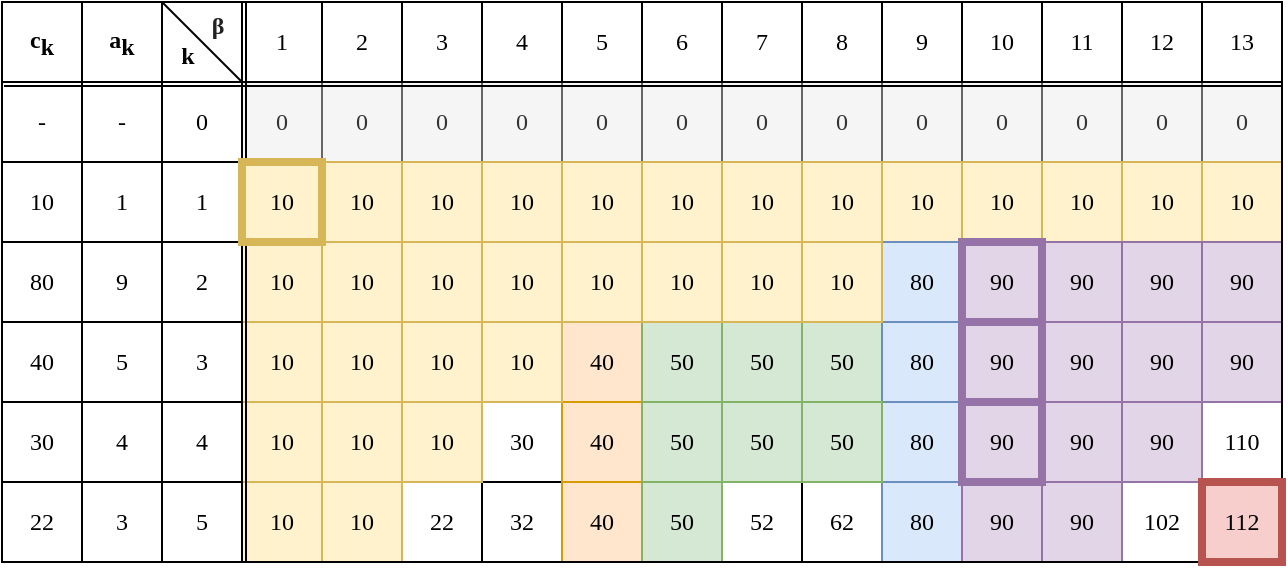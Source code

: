 <mxfile version="12.5.6" type="device"><diagram id="6B8DH0dBZj_XFQvGuNXX" name="Page-1"><mxGraphModel dx="1235" dy="455" grid="1" gridSize="10" guides="1" tooltips="1" connect="1" arrows="1" fold="1" page="0" pageScale="1" pageWidth="850" pageHeight="1100" math="0" shadow="0"><root><mxCell id="0"/><mxCell id="1" parent="0"/><mxCell id="KWK4-WA5E2RarQD6YgCN-2" value="" style="rounded=0;whiteSpace=wrap;html=1;fillColor=none;fontFamily=Computer Modern;fontSize=12;" vertex="1" parent="1"><mxGeometry x="-40" y="120" width="40" height="40" as="geometry"/></mxCell><mxCell id="KWK4-WA5E2RarQD6YgCN-3" value="" style="rounded=0;whiteSpace=wrap;html=1;fillColor=none;fontFamily=Computer Modern;fontSize=12;" vertex="1" parent="1"><mxGeometry y="120" width="40" height="40" as="geometry"/></mxCell><mxCell id="KWK4-WA5E2RarQD6YgCN-4" value="" style="rounded=0;whiteSpace=wrap;html=1;fillColor=none;fontFamily=Computer Modern;fontSize=12;" vertex="1" parent="1"><mxGeometry x="40" y="120" width="40" height="40" as="geometry"/></mxCell><mxCell id="KWK4-WA5E2RarQD6YgCN-5" value="" style="endArrow=none;html=1;entryX=0;entryY=0;entryDx=0;entryDy=0;exitX=1;exitY=1;exitDx=0;exitDy=0;fontFamily=Computer Modern;fontSize=12;" edge="1" parent="1" source="KWK4-WA5E2RarQD6YgCN-4" target="KWK4-WA5E2RarQD6YgCN-4"><mxGeometry width="50" height="50" relative="1" as="geometry"><mxPoint x="30" y="260" as="sourcePoint"/><mxPoint x="80" y="210" as="targetPoint"/></mxGeometry></mxCell><mxCell id="KWK4-WA5E2RarQD6YgCN-24" value="0" style="rounded=0;whiteSpace=wrap;html=1;fillColor=#f5f5f5;fontFamily=Computer Modern;fontSize=12;strokeColor=#666666;fontColor=#333333;" vertex="1" parent="1"><mxGeometry x="80" y="160" width="40" height="40" as="geometry"/></mxCell><mxCell id="KWK4-WA5E2RarQD6YgCN-25" value="0" style="rounded=0;whiteSpace=wrap;html=1;fillColor=#f5f5f5;fontFamily=Computer Modern;fontSize=12;strokeColor=#666666;fontColor=#333333;" vertex="1" parent="1"><mxGeometry x="120" y="160" width="40" height="40" as="geometry"/></mxCell><mxCell id="KWK4-WA5E2RarQD6YgCN-26" value="0" style="rounded=0;whiteSpace=wrap;html=1;fillColor=#f5f5f5;fontFamily=Computer Modern;fontSize=12;strokeColor=#666666;fontColor=#333333;" vertex="1" parent="1"><mxGeometry x="160" y="160" width="40" height="40" as="geometry"/></mxCell><mxCell id="KWK4-WA5E2RarQD6YgCN-28" value="&lt;span style=&quot;white-space: normal&quot;&gt;10&lt;/span&gt;" style="rounded=0;whiteSpace=wrap;html=1;fillColor=#fff2cc;fontFamily=Computer Modern;fontSize=12;strokeColor=#d6b656;" vertex="1" parent="1"><mxGeometry x="120" y="200" width="40" height="40" as="geometry"/></mxCell><mxCell id="KWK4-WA5E2RarQD6YgCN-29" value="&lt;span style=&quot;white-space: normal&quot;&gt;10&lt;/span&gt;" style="rounded=0;whiteSpace=wrap;html=1;fillColor=#fff2cc;fontFamily=Computer Modern;fontSize=12;strokeColor=#d6b656;" vertex="1" parent="1"><mxGeometry x="160" y="200" width="40" height="40" as="geometry"/></mxCell><mxCell id="KWK4-WA5E2RarQD6YgCN-41" value="22" style="rounded=0;whiteSpace=wrap;html=1;fontFamily=Computer Modern;fontSize=12;" vertex="1" parent="1"><mxGeometry x="160" y="360" width="40" height="40" as="geometry"/></mxCell><mxCell id="KWK4-WA5E2RarQD6YgCN-42" value="0" style="rounded=0;whiteSpace=wrap;html=1;fillColor=#f5f5f5;fontFamily=Computer Modern;fontSize=12;strokeColor=#666666;fontColor=#333333;" vertex="1" parent="1"><mxGeometry x="200" y="160" width="40" height="40" as="geometry"/></mxCell><mxCell id="KWK4-WA5E2RarQD6YgCN-43" value="0" style="rounded=0;whiteSpace=wrap;html=1;fillColor=#f5f5f5;fontFamily=Computer Modern;fontSize=12;strokeColor=#666666;fontColor=#333333;" vertex="1" parent="1"><mxGeometry x="240" y="160" width="40" height="40" as="geometry"/></mxCell><mxCell id="KWK4-WA5E2RarQD6YgCN-44" value="0" style="rounded=0;whiteSpace=wrap;html=1;fillColor=#f5f5f5;fontFamily=Computer Modern;fontSize=12;strokeColor=#666666;fontColor=#333333;" vertex="1" parent="1"><mxGeometry x="280" y="160" width="40" height="40" as="geometry"/></mxCell><mxCell id="KWK4-WA5E2RarQD6YgCN-45" value="&lt;span style=&quot;white-space: normal&quot;&gt;10&lt;/span&gt;" style="rounded=0;whiteSpace=wrap;html=1;fillColor=#fff2cc;fontFamily=Computer Modern;fontSize=12;strokeColor=#d6b656;" vertex="1" parent="1"><mxGeometry x="200" y="200" width="40" height="40" as="geometry"/></mxCell><mxCell id="KWK4-WA5E2RarQD6YgCN-46" value="&lt;span style=&quot;white-space: normal&quot;&gt;10&lt;/span&gt;" style="rounded=0;whiteSpace=wrap;html=1;fillColor=#fff2cc;fontFamily=Computer Modern;fontSize=12;strokeColor=#d6b656;" vertex="1" parent="1"><mxGeometry x="240" y="200" width="40" height="40" as="geometry"/></mxCell><mxCell id="KWK4-WA5E2RarQD6YgCN-47" value="&lt;span style=&quot;white-space: normal&quot;&gt;10&lt;/span&gt;" style="rounded=0;whiteSpace=wrap;html=1;fillColor=#fff2cc;fontFamily=Computer Modern;fontSize=12;strokeColor=#d6b656;" vertex="1" parent="1"><mxGeometry x="280" y="200" width="40" height="40" as="geometry"/></mxCell><mxCell id="KWK4-WA5E2RarQD6YgCN-52" value="40" style="rounded=0;whiteSpace=wrap;html=1;fillColor=#ffe6cc;fontFamily=Computer Modern;fontSize=12;strokeColor=#d79b00;" vertex="1" parent="1"><mxGeometry x="240" y="280" width="40" height="40" as="geometry"/></mxCell><mxCell id="KWK4-WA5E2RarQD6YgCN-53" value="50" style="rounded=0;whiteSpace=wrap;html=1;fillColor=#d5e8d4;fontFamily=Computer Modern;fontSize=12;strokeColor=#82b366;" vertex="1" parent="1"><mxGeometry x="280" y="280" width="40" height="40" as="geometry"/></mxCell><mxCell id="KWK4-WA5E2RarQD6YgCN-54" value="30" style="rounded=0;whiteSpace=wrap;html=1;fontFamily=Computer Modern;fontSize=12;" vertex="1" parent="1"><mxGeometry x="200" y="320" width="40" height="40" as="geometry"/></mxCell><mxCell id="KWK4-WA5E2RarQD6YgCN-55" value="40" style="rounded=0;whiteSpace=wrap;html=1;fillColor=#ffe6cc;fontFamily=Computer Modern;fontSize=12;strokeColor=#d79b00;" vertex="1" parent="1"><mxGeometry x="240" y="320" width="40" height="40" as="geometry"/></mxCell><mxCell id="KWK4-WA5E2RarQD6YgCN-56" value="50" style="rounded=0;whiteSpace=wrap;html=1;fillColor=#d5e8d4;fontFamily=Computer Modern;fontSize=12;strokeColor=#82b366;" vertex="1" parent="1"><mxGeometry x="280" y="320" width="40" height="40" as="geometry"/></mxCell><mxCell id="KWK4-WA5E2RarQD6YgCN-57" value="32" style="rounded=0;whiteSpace=wrap;html=1;fontFamily=Computer Modern;fontSize=12;" vertex="1" parent="1"><mxGeometry x="200" y="360" width="40" height="40" as="geometry"/></mxCell><mxCell id="KWK4-WA5E2RarQD6YgCN-58" value="40" style="rounded=0;whiteSpace=wrap;html=1;fillColor=#ffe6cc;fontFamily=Computer Modern;fontSize=12;strokeColor=#d79b00;" vertex="1" parent="1"><mxGeometry x="240" y="360" width="40" height="40" as="geometry"/></mxCell><mxCell id="KWK4-WA5E2RarQD6YgCN-60" value="0" style="rounded=0;whiteSpace=wrap;html=1;fillColor=#f5f5f5;fontFamily=Computer Modern;fontSize=12;strokeColor=#666666;fontColor=#333333;" vertex="1" parent="1"><mxGeometry x="320" y="160" width="40" height="40" as="geometry"/></mxCell><mxCell id="KWK4-WA5E2RarQD6YgCN-61" value="0" style="rounded=0;whiteSpace=wrap;html=1;fillColor=#f5f5f5;fontFamily=Computer Modern;fontSize=12;strokeColor=#666666;fontColor=#333333;" vertex="1" parent="1"><mxGeometry x="360" y="160" width="40" height="40" as="geometry"/></mxCell><mxCell id="KWK4-WA5E2RarQD6YgCN-62" value="0" style="rounded=0;whiteSpace=wrap;html=1;fillColor=#f5f5f5;fontFamily=Computer Modern;fontSize=12;strokeColor=#666666;fontColor=#333333;" vertex="1" parent="1"><mxGeometry x="400" y="160" width="40" height="40" as="geometry"/></mxCell><mxCell id="KWK4-WA5E2RarQD6YgCN-63" value="&lt;span style=&quot;white-space: normal&quot;&gt;10&lt;/span&gt;" style="rounded=0;whiteSpace=wrap;html=1;fillColor=#fff2cc;fontFamily=Computer Modern;fontSize=12;strokeColor=#d6b656;" vertex="1" parent="1"><mxGeometry x="320" y="200" width="40" height="40" as="geometry"/></mxCell><mxCell id="KWK4-WA5E2RarQD6YgCN-64" value="&lt;span style=&quot;white-space: normal&quot;&gt;10&lt;/span&gt;" style="rounded=0;whiteSpace=wrap;html=1;fillColor=#fff2cc;fontFamily=Computer Modern;fontSize=12;strokeColor=#d6b656;" vertex="1" parent="1"><mxGeometry x="360" y="200" width="40" height="40" as="geometry"/></mxCell><mxCell id="KWK4-WA5E2RarQD6YgCN-65" value="&lt;span style=&quot;white-space: normal&quot;&gt;10&lt;/span&gt;" style="rounded=0;whiteSpace=wrap;html=1;fillColor=#fff2cc;fontFamily=Computer Modern;fontSize=12;strokeColor=#d6b656;" vertex="1" parent="1"><mxGeometry x="400" y="200" width="40" height="40" as="geometry"/></mxCell><mxCell id="KWK4-WA5E2RarQD6YgCN-68" value="80" style="rounded=0;whiteSpace=wrap;html=1;fillColor=#dae8fc;fontFamily=Computer Modern;fontSize=12;strokeColor=#6c8ebf;" vertex="1" parent="1"><mxGeometry x="400" y="240" width="40" height="40" as="geometry"/></mxCell><mxCell id="KWK4-WA5E2RarQD6YgCN-69" value="50" style="rounded=0;whiteSpace=wrap;html=1;fillColor=#d5e8d4;fontFamily=Computer Modern;fontSize=12;strokeColor=#82b366;" vertex="1" parent="1"><mxGeometry x="320" y="280" width="40" height="40" as="geometry"/></mxCell><mxCell id="KWK4-WA5E2RarQD6YgCN-70" value="50" style="rounded=0;whiteSpace=wrap;html=1;fillColor=#d5e8d4;fontFamily=Computer Modern;fontSize=12;strokeColor=#82b366;" vertex="1" parent="1"><mxGeometry x="360" y="280" width="40" height="40" as="geometry"/></mxCell><mxCell id="KWK4-WA5E2RarQD6YgCN-71" value="80" style="rounded=0;whiteSpace=wrap;html=1;fillColor=#dae8fc;fontFamily=Computer Modern;fontSize=12;strokeColor=#6c8ebf;" vertex="1" parent="1"><mxGeometry x="400" y="280" width="40" height="40" as="geometry"/></mxCell><mxCell id="KWK4-WA5E2RarQD6YgCN-74" value="80" style="rounded=0;whiteSpace=wrap;html=1;fillColor=#dae8fc;fontFamily=Computer Modern;fontSize=12;strokeColor=#6c8ebf;" vertex="1" parent="1"><mxGeometry x="400" y="320" width="40" height="40" as="geometry"/></mxCell><mxCell id="KWK4-WA5E2RarQD6YgCN-75" value="52" style="rounded=0;whiteSpace=wrap;html=1;fontFamily=Computer Modern;fontSize=12;" vertex="1" parent="1"><mxGeometry x="320" y="360" width="40" height="40" as="geometry"/></mxCell><mxCell id="KWK4-WA5E2RarQD6YgCN-76" value="62" style="rounded=0;whiteSpace=wrap;html=1;fontFamily=Computer Modern;fontSize=12;" vertex="1" parent="1"><mxGeometry x="360" y="360" width="40" height="40" as="geometry"/></mxCell><mxCell id="KWK4-WA5E2RarQD6YgCN-77" value="80" style="rounded=0;whiteSpace=wrap;html=1;fillColor=#dae8fc;fontFamily=Computer Modern;fontSize=12;strokeColor=#6c8ebf;" vertex="1" parent="1"><mxGeometry x="400" y="360" width="40" height="40" as="geometry"/></mxCell><mxCell id="KWK4-WA5E2RarQD6YgCN-78" value="c&lt;sub style=&quot;font-size: 12px;&quot;&gt;k&lt;/sub&gt;" style="text;html=1;strokeColor=none;fillColor=none;align=center;verticalAlign=middle;whiteSpace=wrap;rounded=0;fontStyle=1;fontFamily=Computer Modern;fontSize=12;" vertex="1" parent="1"><mxGeometry x="-40" y="130" width="40" height="20" as="geometry"/></mxCell><mxCell id="KWK4-WA5E2RarQD6YgCN-79" value="a&lt;sub style=&quot;font-size: 12px;&quot;&gt;k&lt;/sub&gt;" style="text;html=1;strokeColor=none;fillColor=none;align=center;verticalAlign=middle;whiteSpace=wrap;rounded=0;fontStyle=1;fontFamily=Computer Modern;fontSize=12;" vertex="1" parent="1"><mxGeometry y="130" width="40" height="20" as="geometry"/></mxCell><mxCell id="KWK4-WA5E2RarQD6YgCN-80" value="k" style="text;html=1;strokeColor=none;fillColor=none;align=center;verticalAlign=middle;whiteSpace=wrap;rounded=0;fontStyle=1;fontFamily=Computer Modern;fontSize=12;" vertex="1" parent="1"><mxGeometry x="43" y="137" width="20" height="20" as="geometry"/></mxCell><mxCell id="KWK4-WA5E2RarQD6YgCN-81" value="&lt;span style=&quot;color: rgb(34, 34, 34); text-align: left; font-size: 12px;&quot;&gt;&lt;font style=&quot;font-size: 12px;&quot;&gt;β&lt;/font&gt;&lt;/span&gt;" style="text;html=1;strokeColor=none;fillColor=none;align=center;verticalAlign=middle;whiteSpace=wrap;rounded=0;fontStyle=1;fontFamily=Computer Modern;fontSize=12;" vertex="1" parent="1"><mxGeometry x="58" y="122" width="20" height="20" as="geometry"/></mxCell><mxCell id="KWK4-WA5E2RarQD6YgCN-99" value="0" style="rounded=0;whiteSpace=wrap;html=1;fillColor=#f5f5f5;fontFamily=Computer Modern;fontSize=12;strokeColor=#666666;fontColor=#333333;" vertex="1" parent="1"><mxGeometry x="440" y="160" width="40" height="40" as="geometry"/></mxCell><mxCell id="KWK4-WA5E2RarQD6YgCN-100" value="&lt;span style=&quot;white-space: normal&quot;&gt;10&lt;/span&gt;" style="rounded=0;whiteSpace=wrap;html=1;fillColor=#fff2cc;fontFamily=Computer Modern;fontSize=12;strokeColor=#d6b656;" vertex="1" parent="1"><mxGeometry x="440" y="200" width="40" height="40" as="geometry"/></mxCell><mxCell id="KWK4-WA5E2RarQD6YgCN-104" value="90" style="rounded=0;whiteSpace=wrap;html=1;fillColor=#e1d5e7;fontFamily=Computer Modern;fontSize=12;strokeColor=#9673a6;" vertex="1" parent="1"><mxGeometry x="440" y="360" width="40" height="40" as="geometry"/></mxCell><mxCell id="KWK4-WA5E2RarQD6YgCN-105" value="0" style="rounded=0;whiteSpace=wrap;html=1;fillColor=#f5f5f5;fontFamily=Computer Modern;fontSize=12;strokeColor=#666666;fontColor=#333333;" vertex="1" parent="1"><mxGeometry x="480" y="160" width="40" height="40" as="geometry"/></mxCell><mxCell id="KWK4-WA5E2RarQD6YgCN-106" value="0" style="rounded=0;whiteSpace=wrap;html=1;fillColor=none;fontFamily=Computer Modern;fontSize=12;" vertex="1" parent="1"><mxGeometry x="520" y="160" width="40" height="40" as="geometry"/></mxCell><mxCell id="KWK4-WA5E2RarQD6YgCN-107" value="0" style="rounded=0;whiteSpace=wrap;html=1;fillColor=#f5f5f5;fontFamily=Computer Modern;fontSize=12;strokeColor=#666666;fontColor=#333333;" vertex="1" parent="1"><mxGeometry x="560" y="160" width="40" height="40" as="geometry"/></mxCell><mxCell id="KWK4-WA5E2RarQD6YgCN-108" value="&lt;span style=&quot;white-space: normal&quot;&gt;10&lt;/span&gt;" style="rounded=0;whiteSpace=wrap;html=1;fillColor=#fff2cc;fontFamily=Computer Modern;fontSize=12;strokeColor=#d6b656;" vertex="1" parent="1"><mxGeometry x="480" y="200" width="40" height="40" as="geometry"/></mxCell><mxCell id="KWK4-WA5E2RarQD6YgCN-110" value="&lt;span style=&quot;white-space: normal&quot;&gt;10&lt;/span&gt;" style="rounded=0;whiteSpace=wrap;html=1;fillColor=#fff2cc;fontFamily=Computer Modern;fontSize=12;strokeColor=#d6b656;" vertex="1" parent="1"><mxGeometry x="560" y="200" width="40" height="40" as="geometry"/></mxCell><mxCell id="KWK4-WA5E2RarQD6YgCN-111" value="90" style="rounded=0;whiteSpace=wrap;html=1;fillColor=#e1d5e7;fontFamily=Computer Modern;fontSize=12;strokeColor=#9673a6;" vertex="1" parent="1"><mxGeometry x="480" y="240" width="40" height="40" as="geometry"/></mxCell><mxCell id="KWK4-WA5E2RarQD6YgCN-113" value="90" style="rounded=0;whiteSpace=wrap;html=1;fillColor=#e1d5e7;fontFamily=Computer Modern;fontSize=12;strokeColor=#9673a6;" vertex="1" parent="1"><mxGeometry x="560" y="240" width="40" height="40" as="geometry"/></mxCell><mxCell id="KWK4-WA5E2RarQD6YgCN-114" value="90" style="rounded=0;whiteSpace=wrap;html=1;fillColor=#e1d5e7;fontFamily=Computer Modern;fontSize=12;strokeColor=#9673a6;" vertex="1" parent="1"><mxGeometry x="480" y="280" width="40" height="40" as="geometry"/></mxCell><mxCell id="KWK4-WA5E2RarQD6YgCN-115" value="90" style="rounded=0;whiteSpace=wrap;html=1;fillColor=#e1d5e7;fontFamily=Computer Modern;fontSize=12;strokeColor=#9673a6;" vertex="1" parent="1"><mxGeometry x="520" y="280" width="40" height="40" as="geometry"/></mxCell><mxCell id="KWK4-WA5E2RarQD6YgCN-117" value="90" style="rounded=0;whiteSpace=wrap;html=1;fillColor=#e1d5e7;fontFamily=Computer Modern;fontSize=12;strokeColor=#9673a6;" vertex="1" parent="1"><mxGeometry x="480" y="320" width="40" height="40" as="geometry"/></mxCell><mxCell id="KWK4-WA5E2RarQD6YgCN-119" value="110" style="rounded=0;whiteSpace=wrap;html=1;fillColor=none;fontFamily=Computer Modern;fontSize=12;" vertex="1" parent="1"><mxGeometry x="560" y="320" width="40" height="40" as="geometry"/></mxCell><mxCell id="KWK4-WA5E2RarQD6YgCN-121" value="102" style="rounded=0;whiteSpace=wrap;html=1;fontFamily=Computer Modern;fontSize=12;" vertex="1" parent="1"><mxGeometry x="520" y="360" width="40" height="40" as="geometry"/></mxCell><mxCell id="KWK4-WA5E2RarQD6YgCN-127" value="10" style="rounded=0;whiteSpace=wrap;html=1;fillColor=#fff2cc;fontFamily=Computer Modern;fontSize=12;strokeColor=#d6b656;" vertex="1" parent="1"><mxGeometry x="80" y="240" width="40" height="40" as="geometry"/></mxCell><mxCell id="KWK4-WA5E2RarQD6YgCN-128" value="&lt;span style=&quot;white-space: normal&quot;&gt;10&lt;/span&gt;" style="rounded=0;whiteSpace=wrap;html=1;fillColor=#fff2cc;fontFamily=Computer Modern;fontSize=12;strokeColor=#d6b656;" vertex="1" parent="1"><mxGeometry x="120" y="240" width="40" height="40" as="geometry"/></mxCell><mxCell id="KWK4-WA5E2RarQD6YgCN-129" value="&lt;span style=&quot;white-space: normal&quot;&gt;10&lt;/span&gt;" style="rounded=0;whiteSpace=wrap;html=1;fillColor=#fff2cc;fontFamily=Computer Modern;fontSize=12;strokeColor=#d6b656;" vertex="1" parent="1"><mxGeometry x="160" y="240" width="40" height="40" as="geometry"/></mxCell><mxCell id="KWK4-WA5E2RarQD6YgCN-130" value="&lt;span style=&quot;white-space: normal&quot;&gt;10&lt;/span&gt;" style="rounded=0;whiteSpace=wrap;html=1;fillColor=#fff2cc;fontFamily=Computer Modern;fontSize=12;strokeColor=#d6b656;" vertex="1" parent="1"><mxGeometry x="200" y="240" width="40" height="40" as="geometry"/></mxCell><mxCell id="KWK4-WA5E2RarQD6YgCN-131" value="&lt;span style=&quot;white-space: normal&quot;&gt;10&lt;/span&gt;" style="rounded=0;whiteSpace=wrap;html=1;fillColor=#fff2cc;fontFamily=Computer Modern;fontSize=12;strokeColor=#d6b656;" vertex="1" parent="1"><mxGeometry x="240" y="240" width="40" height="40" as="geometry"/></mxCell><mxCell id="KWK4-WA5E2RarQD6YgCN-132" value="&lt;span style=&quot;white-space: normal&quot;&gt;10&lt;/span&gt;" style="rounded=0;whiteSpace=wrap;html=1;fillColor=#fff2cc;fontFamily=Computer Modern;fontSize=12;strokeColor=#d6b656;" vertex="1" parent="1"><mxGeometry x="280" y="240" width="40" height="40" as="geometry"/></mxCell><mxCell id="KWK4-WA5E2RarQD6YgCN-133" value="&lt;span style=&quot;white-space: normal&quot;&gt;10&lt;/span&gt;" style="rounded=0;whiteSpace=wrap;html=1;fillColor=#fff2cc;fontFamily=Computer Modern;fontSize=12;strokeColor=#d6b656;" vertex="1" parent="1"><mxGeometry x="320" y="240" width="40" height="40" as="geometry"/></mxCell><mxCell id="KWK4-WA5E2RarQD6YgCN-134" value="&lt;span style=&quot;white-space: normal&quot;&gt;10&lt;/span&gt;" style="rounded=0;whiteSpace=wrap;html=1;fillColor=#fff2cc;fontFamily=Computer Modern;fontSize=12;strokeColor=#d6b656;" vertex="1" parent="1"><mxGeometry x="360" y="240" width="40" height="40" as="geometry"/></mxCell><mxCell id="KWK4-WA5E2RarQD6YgCN-135" value="10" style="rounded=0;whiteSpace=wrap;html=1;fillColor=#fff2cc;fontFamily=Computer Modern;fontSize=12;strokeColor=#d6b656;" vertex="1" parent="1"><mxGeometry x="80" y="280" width="40" height="40" as="geometry"/></mxCell><mxCell id="KWK4-WA5E2RarQD6YgCN-136" value="&lt;span style=&quot;white-space: normal&quot;&gt;10&lt;/span&gt;" style="rounded=0;whiteSpace=wrap;html=1;fillColor=#fff2cc;fontFamily=Computer Modern;fontSize=12;strokeColor=#d6b656;" vertex="1" parent="1"><mxGeometry x="120" y="280" width="40" height="40" as="geometry"/></mxCell><mxCell id="KWK4-WA5E2RarQD6YgCN-137" value="&lt;span style=&quot;white-space: normal&quot;&gt;10&lt;/span&gt;" style="rounded=0;whiteSpace=wrap;html=1;fillColor=#fff2cc;fontFamily=Computer Modern;fontSize=12;strokeColor=#d6b656;" vertex="1" parent="1"><mxGeometry x="160" y="280" width="40" height="40" as="geometry"/></mxCell><mxCell id="KWK4-WA5E2RarQD6YgCN-138" value="&lt;span style=&quot;white-space: normal&quot;&gt;10&lt;/span&gt;" style="rounded=0;whiteSpace=wrap;html=1;fillColor=#fff2cc;fontFamily=Computer Modern;fontSize=12;strokeColor=#d6b656;" vertex="1" parent="1"><mxGeometry x="200" y="280" width="40" height="40" as="geometry"/></mxCell><mxCell id="KWK4-WA5E2RarQD6YgCN-139" value="10" style="rounded=0;whiteSpace=wrap;html=1;fillColor=#fff2cc;fontFamily=Computer Modern;fontSize=12;strokeColor=#d6b656;" vertex="1" parent="1"><mxGeometry x="80" y="320" width="40" height="40" as="geometry"/></mxCell><mxCell id="KWK4-WA5E2RarQD6YgCN-140" value="&lt;span style=&quot;white-space: normal&quot;&gt;10&lt;/span&gt;" style="rounded=0;whiteSpace=wrap;html=1;fillColor=#fff2cc;fontFamily=Computer Modern;fontSize=12;strokeColor=#d6b656;" vertex="1" parent="1"><mxGeometry x="120" y="320" width="40" height="40" as="geometry"/></mxCell><mxCell id="KWK4-WA5E2RarQD6YgCN-141" value="&lt;span style=&quot;white-space: normal&quot;&gt;10&lt;/span&gt;" style="rounded=0;whiteSpace=wrap;html=1;fillColor=#fff2cc;fontFamily=Computer Modern;fontSize=12;strokeColor=#d6b656;" vertex="1" parent="1"><mxGeometry x="160" y="320" width="40" height="40" as="geometry"/></mxCell><mxCell id="KWK4-WA5E2RarQD6YgCN-142" value="10" style="rounded=0;whiteSpace=wrap;html=1;fillColor=#fff2cc;fontFamily=Computer Modern;fontSize=12;strokeColor=#d6b656;" vertex="1" parent="1"><mxGeometry x="80" y="360" width="40" height="40" as="geometry"/></mxCell><mxCell id="KWK4-WA5E2RarQD6YgCN-143" value="&lt;span style=&quot;white-space: normal&quot;&gt;10&lt;/span&gt;" style="rounded=0;whiteSpace=wrap;html=1;fillColor=#fff2cc;fontFamily=Computer Modern;fontSize=12;strokeColor=#d6b656;" vertex="1" parent="1"><mxGeometry x="120" y="360" width="40" height="40" as="geometry"/></mxCell><mxCell id="KWK4-WA5E2RarQD6YgCN-144" value="0" style="rounded=0;whiteSpace=wrap;html=1;fillColor=#f5f5f5;fontFamily=Computer Modern;fontSize=12;strokeColor=#666666;fontColor=#333333;" vertex="1" parent="1"><mxGeometry x="520" y="160" width="40" height="40" as="geometry"/></mxCell><mxCell id="KWK4-WA5E2RarQD6YgCN-91" value="" style="endArrow=none;html=1;fontFamily=Computer Modern;fontSize=12;" edge="1" parent="1"><mxGeometry width="50" height="50" relative="1" as="geometry"><mxPoint x="82" y="400" as="sourcePoint"/><mxPoint x="82" y="120" as="targetPoint"/></mxGeometry></mxCell><mxCell id="KWK4-WA5E2RarQD6YgCN-92" value="" style="endArrow=none;html=1;entryX=0;entryY=0;entryDx=0;entryDy=0;exitX=1;exitY=0;exitDx=0;exitDy=0;fontFamily=Computer Modern;fontSize=12;" edge="1" parent="1"><mxGeometry width="50" height="50" relative="1" as="geometry"><mxPoint x="600" y="162" as="sourcePoint"/><mxPoint x="-39" y="162" as="targetPoint"/></mxGeometry></mxCell><mxCell id="KWK4-WA5E2RarQD6YgCN-6" value="-" style="rounded=0;whiteSpace=wrap;html=1;fillColor=none;fontFamily=Computer Modern;fontSize=12;" vertex="1" parent="1"><mxGeometry x="-40" y="160" width="40" height="40" as="geometry"/></mxCell><mxCell id="KWK4-WA5E2RarQD6YgCN-7" value="-" style="rounded=0;whiteSpace=wrap;html=1;fillColor=none;fontFamily=Computer Modern;fontSize=12;" vertex="1" parent="1"><mxGeometry y="160" width="40" height="40" as="geometry"/></mxCell><mxCell id="KWK4-WA5E2RarQD6YgCN-8" value="0" style="rounded=0;whiteSpace=wrap;html=1;fillColor=none;fontFamily=Computer Modern;fontSize=12;" vertex="1" parent="1"><mxGeometry x="40" y="160" width="40" height="40" as="geometry"/></mxCell><mxCell id="KWK4-WA5E2RarQD6YgCN-9" value="10" style="rounded=0;whiteSpace=wrap;html=1;fillColor=none;fontFamily=Computer Modern;fontSize=12;" vertex="1" parent="1"><mxGeometry x="-40" y="200" width="40" height="40" as="geometry"/></mxCell><mxCell id="KWK4-WA5E2RarQD6YgCN-10" value="1" style="rounded=0;whiteSpace=wrap;html=1;fillColor=none;fontFamily=Computer Modern;fontSize=12;" vertex="1" parent="1"><mxGeometry y="200" width="40" height="40" as="geometry"/></mxCell><mxCell id="KWK4-WA5E2RarQD6YgCN-11" value="1" style="rounded=0;whiteSpace=wrap;html=1;fillColor=none;fontFamily=Computer Modern;fontSize=12;" vertex="1" parent="1"><mxGeometry x="40" y="200" width="40" height="40" as="geometry"/></mxCell><mxCell id="KWK4-WA5E2RarQD6YgCN-12" value="80" style="rounded=0;whiteSpace=wrap;html=1;fillColor=none;fontFamily=Computer Modern;fontSize=12;" vertex="1" parent="1"><mxGeometry x="-40" y="240" width="40" height="40" as="geometry"/></mxCell><mxCell id="KWK4-WA5E2RarQD6YgCN-13" value="9" style="rounded=0;whiteSpace=wrap;html=1;fillColor=none;fontFamily=Computer Modern;fontSize=12;" vertex="1" parent="1"><mxGeometry y="240" width="40" height="40" as="geometry"/></mxCell><mxCell id="KWK4-WA5E2RarQD6YgCN-14" value="2" style="rounded=0;whiteSpace=wrap;html=1;fillColor=none;fontFamily=Computer Modern;fontSize=12;" vertex="1" parent="1"><mxGeometry x="40" y="240" width="40" height="40" as="geometry"/></mxCell><mxCell id="KWK4-WA5E2RarQD6YgCN-15" value="40" style="rounded=0;whiteSpace=wrap;html=1;fillColor=none;fontFamily=Computer Modern;fontSize=12;" vertex="1" parent="1"><mxGeometry x="-40" y="280" width="40" height="40" as="geometry"/></mxCell><mxCell id="KWK4-WA5E2RarQD6YgCN-16" value="5" style="rounded=0;whiteSpace=wrap;html=1;fillColor=none;fontFamily=Computer Modern;fontSize=12;" vertex="1" parent="1"><mxGeometry y="280" width="40" height="40" as="geometry"/></mxCell><mxCell id="KWK4-WA5E2RarQD6YgCN-17" value="3" style="rounded=0;whiteSpace=wrap;html=1;fillColor=none;fontFamily=Computer Modern;fontSize=12;" vertex="1" parent="1"><mxGeometry x="40" y="280" width="40" height="40" as="geometry"/></mxCell><mxCell id="KWK4-WA5E2RarQD6YgCN-18" value="30" style="rounded=0;whiteSpace=wrap;html=1;fillColor=none;fontFamily=Computer Modern;fontSize=12;" vertex="1" parent="1"><mxGeometry x="-40" y="320" width="40" height="40" as="geometry"/></mxCell><mxCell id="KWK4-WA5E2RarQD6YgCN-19" value="4" style="rounded=0;whiteSpace=wrap;html=1;fillColor=none;fontFamily=Computer Modern;fontSize=12;" vertex="1" parent="1"><mxGeometry y="320" width="40" height="40" as="geometry"/></mxCell><mxCell id="KWK4-WA5E2RarQD6YgCN-20" value="4" style="rounded=0;whiteSpace=wrap;html=1;fillColor=none;fontFamily=Computer Modern;fontSize=12;" vertex="1" parent="1"><mxGeometry x="40" y="320" width="40" height="40" as="geometry"/></mxCell><mxCell id="KWK4-WA5E2RarQD6YgCN-21" value="22" style="rounded=0;whiteSpace=wrap;html=1;fillColor=none;fontFamily=Computer Modern;fontSize=12;" vertex="1" parent="1"><mxGeometry x="-40" y="360" width="40" height="40" as="geometry"/></mxCell><mxCell id="KWK4-WA5E2RarQD6YgCN-22" value="3" style="rounded=0;whiteSpace=wrap;html=1;fillColor=none;fontFamily=Computer Modern;fontSize=12;" vertex="1" parent="1"><mxGeometry y="360" width="40" height="40" as="geometry"/></mxCell><mxCell id="KWK4-WA5E2RarQD6YgCN-23" value="5" style="rounded=0;whiteSpace=wrap;html=1;fillColor=none;fontFamily=Computer Modern;fontSize=12;" vertex="1" parent="1"><mxGeometry x="40" y="360" width="40" height="40" as="geometry"/></mxCell><mxCell id="KWK4-WA5E2RarQD6YgCN-82" value="1" style="rounded=0;whiteSpace=wrap;html=1;fillColor=none;fontFamily=Computer Modern;fontSize=12;" vertex="1" parent="1"><mxGeometry x="80" y="120" width="40" height="40" as="geometry"/></mxCell><mxCell id="KWK4-WA5E2RarQD6YgCN-83" value="2" style="rounded=0;whiteSpace=wrap;html=1;fillColor=none;fontFamily=Computer Modern;fontSize=12;" vertex="1" parent="1"><mxGeometry x="120" y="120" width="40" height="40" as="geometry"/></mxCell><mxCell id="KWK4-WA5E2RarQD6YgCN-84" value="3" style="rounded=0;whiteSpace=wrap;html=1;fillColor=none;fontFamily=Computer Modern;fontSize=12;" vertex="1" parent="1"><mxGeometry x="160" y="120" width="40" height="40" as="geometry"/></mxCell><mxCell id="KWK4-WA5E2RarQD6YgCN-85" value="4" style="rounded=0;whiteSpace=wrap;html=1;fillColor=none;fontFamily=Computer Modern;fontSize=12;" vertex="1" parent="1"><mxGeometry x="200" y="120" width="40" height="40" as="geometry"/></mxCell><mxCell id="KWK4-WA5E2RarQD6YgCN-86" value="5" style="rounded=0;whiteSpace=wrap;html=1;fillColor=none;fontFamily=Computer Modern;fontSize=12;" vertex="1" parent="1"><mxGeometry x="240" y="120" width="40" height="40" as="geometry"/></mxCell><mxCell id="KWK4-WA5E2RarQD6YgCN-87" value="6" style="rounded=0;whiteSpace=wrap;html=1;fillColor=none;fontFamily=Computer Modern;fontSize=12;" vertex="1" parent="1"><mxGeometry x="280" y="120" width="40" height="40" as="geometry"/></mxCell><mxCell id="KWK4-WA5E2RarQD6YgCN-88" value="7" style="rounded=0;whiteSpace=wrap;html=1;fillColor=none;fontFamily=Computer Modern;fontSize=12;" vertex="1" parent="1"><mxGeometry x="320" y="120" width="40" height="40" as="geometry"/></mxCell><mxCell id="KWK4-WA5E2RarQD6YgCN-89" value="8" style="rounded=0;whiteSpace=wrap;html=1;fillColor=none;fontFamily=Computer Modern;fontSize=12;" vertex="1" parent="1"><mxGeometry x="360" y="120" width="40" height="40" as="geometry"/></mxCell><mxCell id="KWK4-WA5E2RarQD6YgCN-90" value="9" style="rounded=0;whiteSpace=wrap;html=1;fillColor=none;fontFamily=Computer Modern;fontSize=12;" vertex="1" parent="1"><mxGeometry x="400" y="120" width="40" height="40" as="geometry"/></mxCell><mxCell id="KWK4-WA5E2RarQD6YgCN-123" value="10" style="rounded=0;whiteSpace=wrap;html=1;fillColor=none;fontFamily=Computer Modern;fontSize=12;" vertex="1" parent="1"><mxGeometry x="440" y="120" width="40" height="40" as="geometry"/></mxCell><mxCell id="KWK4-WA5E2RarQD6YgCN-124" value="11" style="rounded=0;whiteSpace=wrap;html=1;fillColor=none;fontFamily=Computer Modern;fontSize=12;" vertex="1" parent="1"><mxGeometry x="480" y="120" width="40" height="40" as="geometry"/></mxCell><mxCell id="KWK4-WA5E2RarQD6YgCN-125" value="12" style="rounded=0;whiteSpace=wrap;html=1;fillColor=none;fontFamily=Computer Modern;fontSize=12;" vertex="1" parent="1"><mxGeometry x="520" y="120" width="40" height="40" as="geometry"/></mxCell><mxCell id="KWK4-WA5E2RarQD6YgCN-126" value="13" style="rounded=0;whiteSpace=wrap;html=1;fillColor=none;fontFamily=Computer Modern;fontSize=12;" vertex="1" parent="1"><mxGeometry x="560" y="120" width="40" height="40" as="geometry"/></mxCell><mxCell id="KWK4-WA5E2RarQD6YgCN-109" value="&lt;span style=&quot;white-space: normal&quot;&gt;10&lt;/span&gt;" style="rounded=0;whiteSpace=wrap;html=1;fillColor=#fff2cc;fontFamily=Computer Modern;fontSize=12;strokeColor=#d6b656;" vertex="1" parent="1"><mxGeometry x="520" y="200" width="40" height="40" as="geometry"/></mxCell><mxCell id="KWK4-WA5E2RarQD6YgCN-112" value="90" style="rounded=0;whiteSpace=wrap;html=1;fillColor=#e1d5e7;fontFamily=Computer Modern;fontSize=12;strokeColor=#9673a6;" vertex="1" parent="1"><mxGeometry x="520" y="240" width="40" height="40" as="geometry"/></mxCell><mxCell id="KWK4-WA5E2RarQD6YgCN-59" value="50" style="rounded=0;whiteSpace=wrap;html=1;fillColor=#d5e8d4;fontFamily=Computer Modern;fontSize=12;strokeColor=#82b366;" vertex="1" parent="1"><mxGeometry x="280" y="360" width="40" height="40" as="geometry"/></mxCell><mxCell id="KWK4-WA5E2RarQD6YgCN-72" value="50" style="rounded=0;whiteSpace=wrap;html=1;fillColor=#d5e8d4;fontFamily=Computer Modern;fontSize=12;strokeColor=#82b366;" vertex="1" parent="1"><mxGeometry x="320" y="320" width="40" height="40" as="geometry"/></mxCell><mxCell id="KWK4-WA5E2RarQD6YgCN-73" value="50" style="rounded=0;whiteSpace=wrap;html=1;fillColor=#d5e8d4;fontFamily=Computer Modern;fontSize=12;strokeColor=#82b366;" vertex="1" parent="1"><mxGeometry x="360" y="320" width="40" height="40" as="geometry"/></mxCell><mxCell id="KWK4-WA5E2RarQD6YgCN-120" value="90" style="rounded=0;whiteSpace=wrap;html=1;fillColor=#e1d5e7;fontFamily=Computer Modern;fontSize=12;strokeColor=#9673a6;" vertex="1" parent="1"><mxGeometry x="480" y="360" width="40" height="40" as="geometry"/></mxCell><mxCell id="KWK4-WA5E2RarQD6YgCN-118" value="90" style="rounded=0;whiteSpace=wrap;html=1;fillColor=#e1d5e7;fontFamily=Computer Modern;fontSize=12;strokeColor=#9673a6;" vertex="1" parent="1"><mxGeometry x="520" y="320" width="40" height="40" as="geometry"/></mxCell><mxCell id="KWK4-WA5E2RarQD6YgCN-116" value="90" style="rounded=0;whiteSpace=wrap;html=1;fillColor=#e1d5e7;fontFamily=Computer Modern;fontSize=12;strokeColor=#9673a6;" vertex="1" parent="1"><mxGeometry x="560" y="280" width="40" height="40" as="geometry"/></mxCell><mxCell id="KWK4-WA5E2RarQD6YgCN-27" value="10" style="rounded=0;whiteSpace=wrap;html=1;fillColor=#fff2cc;fontFamily=Computer Modern;fontSize=12;strokeColor=#d6b656;strokeWidth=4;" vertex="1" parent="1"><mxGeometry x="80" y="200" width="40" height="40" as="geometry"/></mxCell><mxCell id="KWK4-WA5E2RarQD6YgCN-101" value="90" style="rounded=0;whiteSpace=wrap;html=1;fillColor=#e1d5e7;fontFamily=Computer Modern;fontSize=12;strokeColor=#9673a6;strokeWidth=4;" vertex="1" parent="1"><mxGeometry x="440" y="240" width="40" height="40" as="geometry"/></mxCell><mxCell id="KWK4-WA5E2RarQD6YgCN-102" value="90" style="rounded=0;whiteSpace=wrap;html=1;fillColor=#e1d5e7;fontFamily=Computer Modern;fontSize=12;strokeColor=#9673a6;strokeWidth=4;" vertex="1" parent="1"><mxGeometry x="440" y="280" width="40" height="40" as="geometry"/></mxCell><mxCell id="KWK4-WA5E2RarQD6YgCN-103" value="90" style="rounded=0;whiteSpace=wrap;html=1;fillColor=#e1d5e7;fontFamily=Computer Modern;fontSize=12;strokeColor=#9673a6;strokeWidth=4;" vertex="1" parent="1"><mxGeometry x="440" y="320" width="40" height="40" as="geometry"/></mxCell><mxCell id="KWK4-WA5E2RarQD6YgCN-145" value="" style="rounded=0;whiteSpace=wrap;html=1;fillColor=none;fontFamily=Computer Modern;fontSize=12;" vertex="1" parent="1"><mxGeometry x="-40" y="120" width="640" height="280" as="geometry"/></mxCell><mxCell id="KWK4-WA5E2RarQD6YgCN-122" value="112" style="rounded=0;whiteSpace=wrap;html=1;fillColor=#f8cecc;fontFamily=Computer Modern;fontSize=12;strokeColor=#b85450;strokeWidth=4;" vertex="1" parent="1"><mxGeometry x="560" y="360" width="40" height="40" as="geometry"/></mxCell></root></mxGraphModel></diagram></mxfile>
